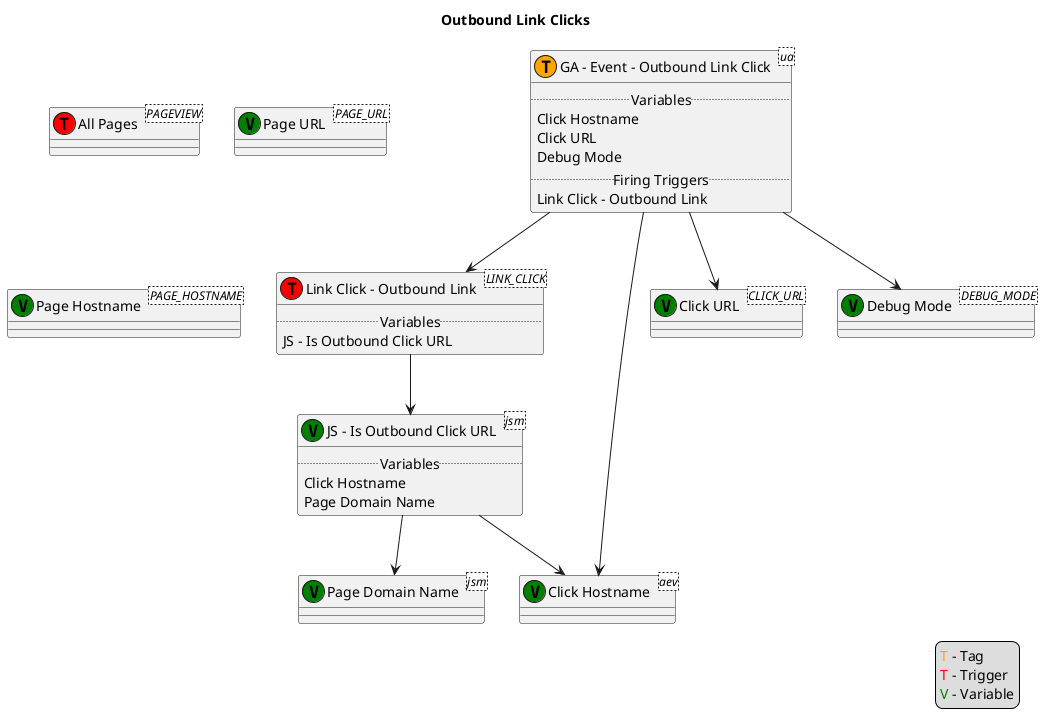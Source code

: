 @startuml
title Outbound Link Clicks
legend right
<color:orange>T</color> - Tag
<color:red>T</color> - Trigger
<color:green>V</color> - Variable
end legend
class "GA - Event - Outbound Link Click" as 02<ua> << (T, orange) >> {
    .. Variables ..
    Click Hostname
    Click URL
    Debug Mode
    .. Firing Triggers ..
    Link Click - Outbound Link
}
class "Link Click - Outbound Link" as 17<LINK_CLICK> << (T, red) >> {
    .. Variables ..
    JS - Is Outbound Click URL
}
class "All Pages" as 2147479553<PAGEVIEW> << (T, red) >>
class "Click Hostname" as 25<aev> << (V, green) >>
class "JS - Is Outbound Click URL" as 26<jsm> << (V, green) >> {
    .. Variables ..
    Click Hostname
    Page Domain Name
}
class "Page Domain Name" as 24<jsm> << (V, green) >>
class "Page URL"<PAGE_URL> << (V, green) >>
class "Page Hostname"<PAGE_HOSTNAME> << (V, green) >>
class "Click URL"<CLICK_URL> << (V, green) >>
class "Debug Mode"<DEBUG_MODE> << (V, green) >>
02 --> 17
17 --> 26
02 --> 25
02 --> "Click URL"
02 --> "Debug Mode"
26 --> 25
26 --> 24
@enduml
